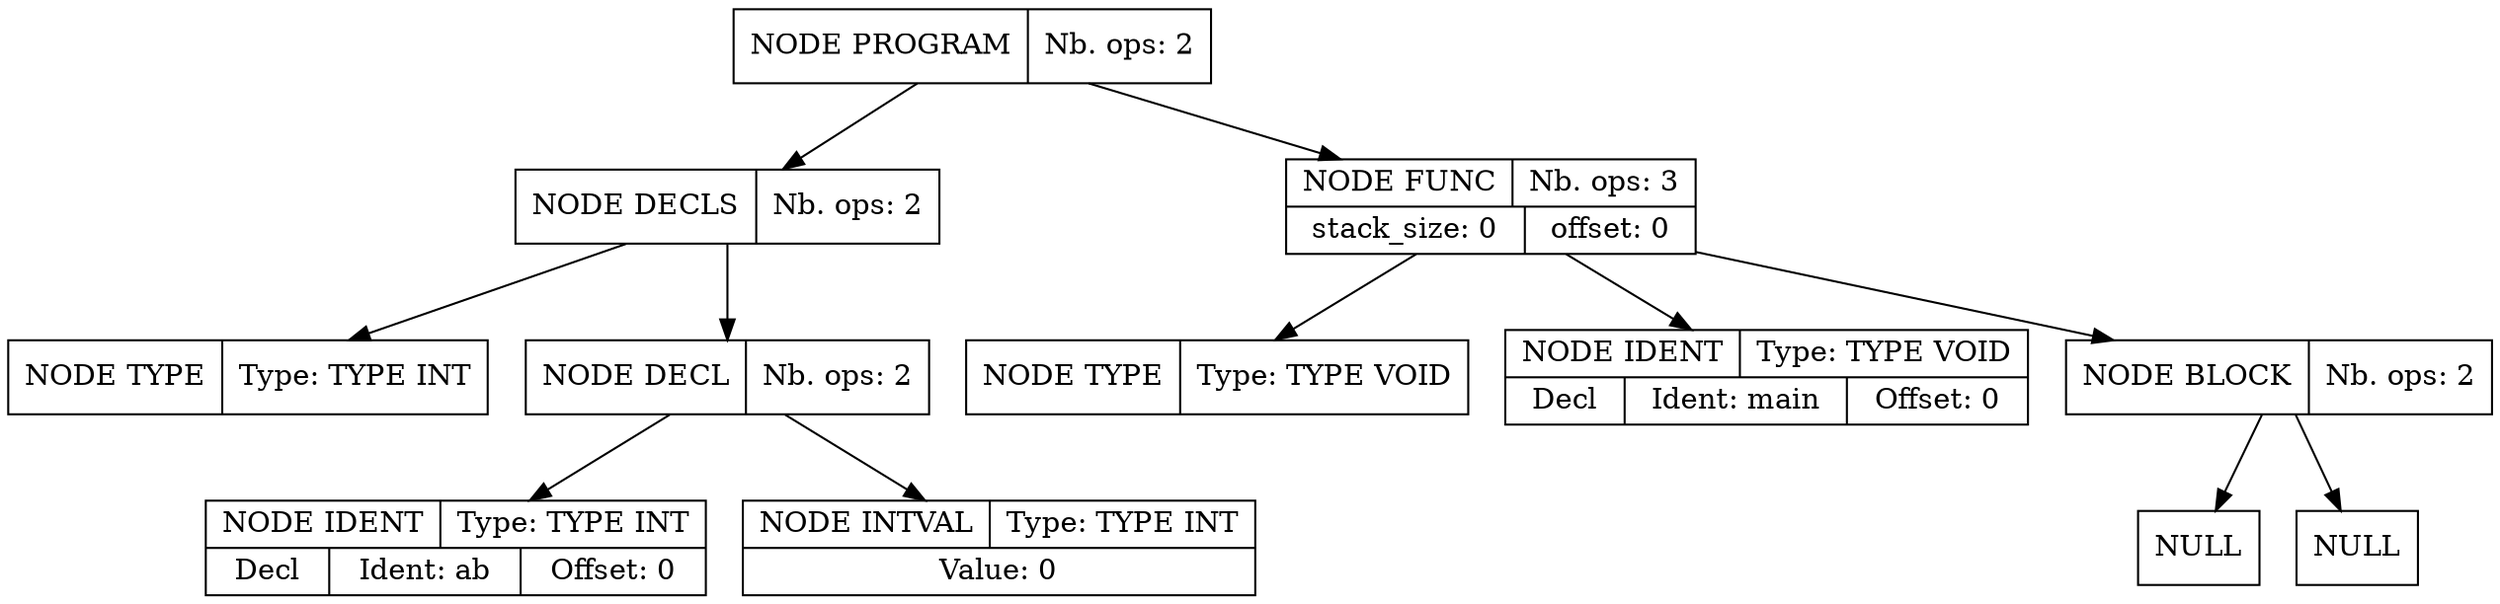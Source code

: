 digraph global_vars {
    N1 [shape=record, label="{{NODE PROGRAM|Nb. ops: 2}}"];
    N2 [shape=record, label="{{NODE DECLS|Nb. ops: 2}}"];
    N3 [shape=record, label="{{NODE TYPE|Type: TYPE INT}}"];
    edge[tailclip=true];
    N2 -> N3
    N4 [shape=record, label="{{NODE DECL|Nb. ops: 2}}"];
    N5 [shape=record, label="{{NODE IDENT|Type: TYPE INT}|{<decl>Decl      |Ident: ab|Offset: 0}}"];
    edge[tailclip=true];
    N4 -> N5
    N6 [shape=record, label="{{NODE INTVAL|Type: TYPE INT}|{Value: 0}}"];
    edge[tailclip=true];
    N4 -> N6
    edge[tailclip=true];
    N2 -> N4
    edge[tailclip=true];
    N1 -> N2
    N7 [shape=record, label="{{NODE FUNC|Nb. ops: 3}|{stack_size: 0|offset: 0}}"];
    N8 [shape=record, label="{{NODE TYPE|Type: TYPE VOID}}"];
    edge[tailclip=true];
    N7 -> N8
    N9 [shape=record, label="{{NODE IDENT|Type: TYPE VOID}|{<decl>Decl      |Ident: main|Offset: 0}}"];
    edge[tailclip=true];
    N7 -> N9
    N10 [shape=record, label="{{NODE BLOCK|Nb. ops: 2}}"];
    N11 [shape=record, label="{{NULL}}"];
    edge[tailclip=true];
    N10 -> N11
    N12 [shape=record, label="{{NULL}}"];
    edge[tailclip=true];
    N10 -> N12
    edge[tailclip=true];
    N7 -> N10
    edge[tailclip=true];
    N1 -> N7
}